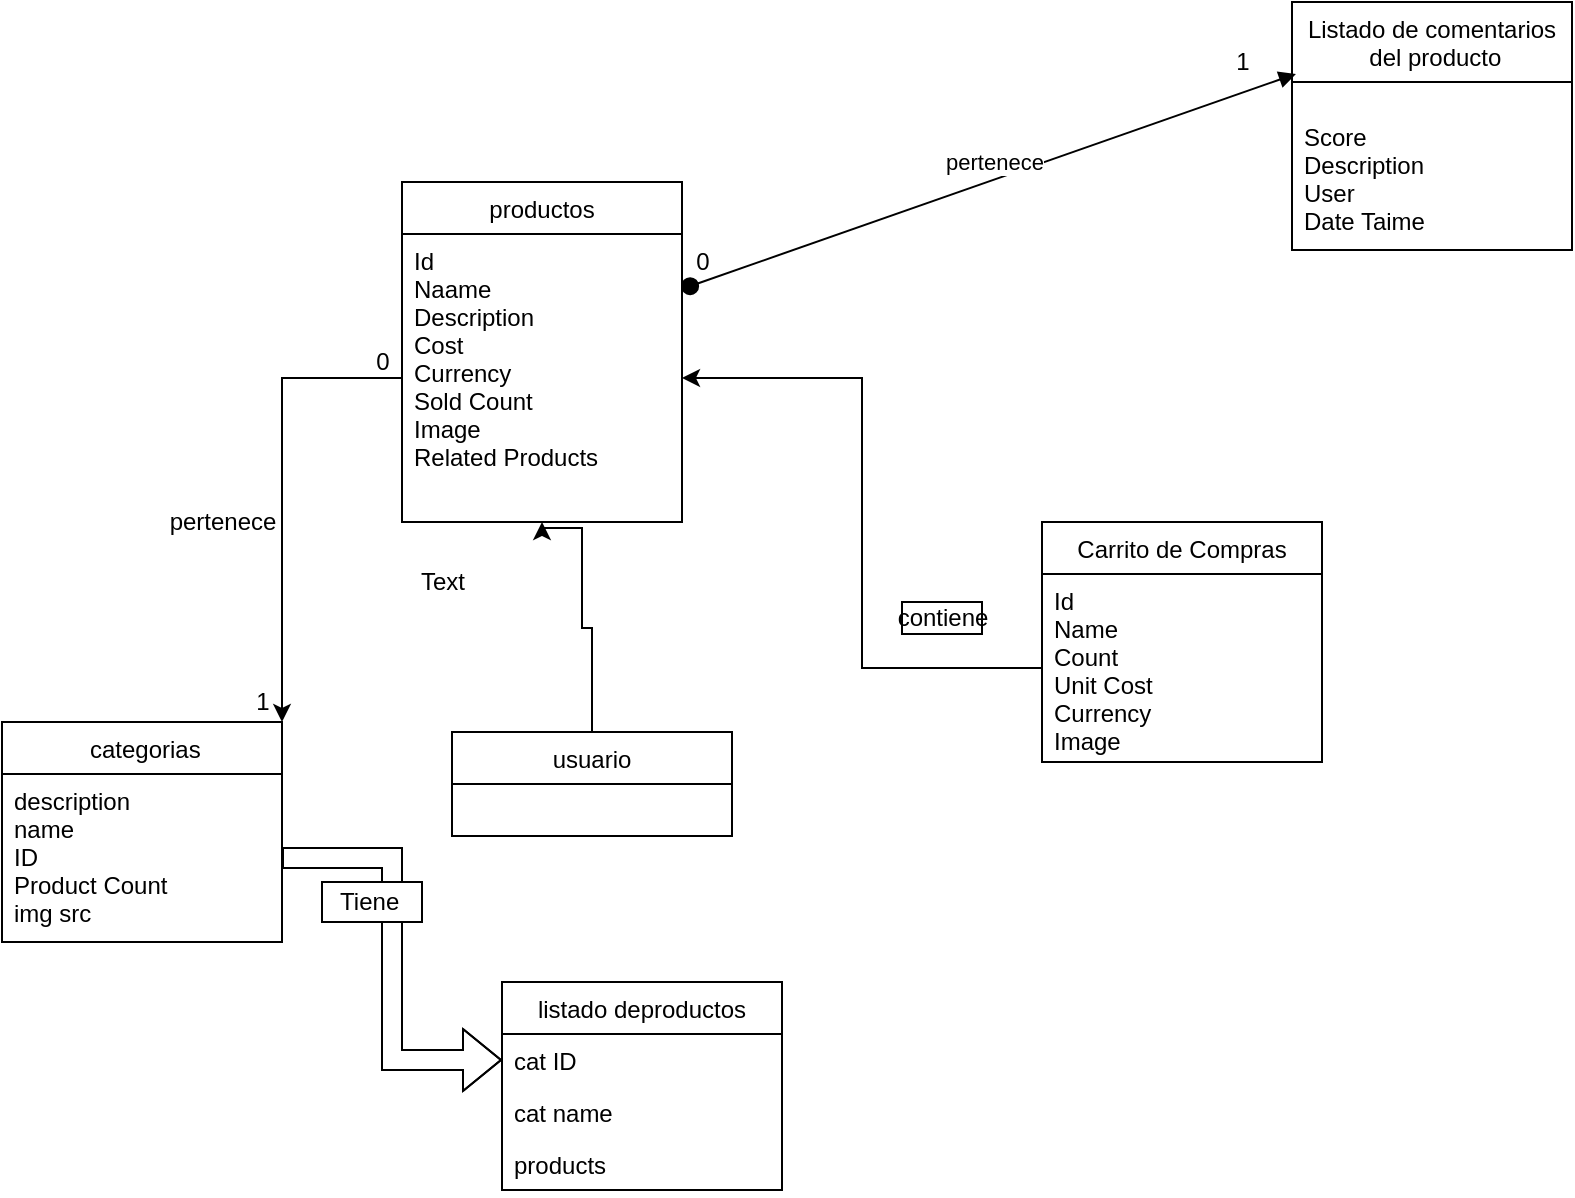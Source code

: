 <mxfile version="20.2.3" type="github">
  <diagram id="1KIuMfpzPwdHYrXs6pTj" name="Página-1">
    <mxGraphModel dx="1320" dy="1685" grid="1" gridSize="10" guides="1" tooltips="1" connect="1" arrows="1" fold="1" page="1" pageScale="1" pageWidth="827" pageHeight="1169" math="0" shadow="0">
      <root>
        <mxCell id="0" />
        <mxCell id="1" parent="0" />
        <mxCell id="cDu8sWclWB3xDDu5FwKi-1" value=" categorias" style="swimlane;fontStyle=0;childLayout=stackLayout;horizontal=1;startSize=26;fillColor=none;horizontalStack=0;resizeParent=1;resizeParentMax=0;resizeLast=0;collapsible=1;marginBottom=0;" parent="1" vertex="1">
          <mxGeometry x="10" y="210" width="140" height="110" as="geometry" />
        </mxCell>
        <mxCell id="cDu8sWclWB3xDDu5FwKi-4" value="description&#xa;name&#xa;ID&#xa;Product Count&#xa;img src" style="text;strokeColor=none;fillColor=none;align=left;verticalAlign=top;spacingLeft=4;spacingRight=4;overflow=hidden;rotatable=0;points=[[0,0.5],[1,0.5]];portConstraint=eastwest;" parent="cDu8sWclWB3xDDu5FwKi-1" vertex="1">
          <mxGeometry y="26" width="140" height="84" as="geometry" />
        </mxCell>
        <mxCell id="cDu8sWclWB3xDDu5FwKi-5" value="listado deproductos" style="swimlane;fontStyle=0;childLayout=stackLayout;horizontal=1;startSize=26;fillColor=none;horizontalStack=0;resizeParent=1;resizeParentMax=0;resizeLast=0;collapsible=1;marginBottom=0;" parent="1" vertex="1">
          <mxGeometry x="260" y="340" width="140" height="104" as="geometry" />
        </mxCell>
        <mxCell id="cDu8sWclWB3xDDu5FwKi-6" value="cat ID" style="text;strokeColor=none;fillColor=none;align=left;verticalAlign=top;spacingLeft=4;spacingRight=4;overflow=hidden;rotatable=0;points=[[0,0.5],[1,0.5]];portConstraint=eastwest;" parent="cDu8sWclWB3xDDu5FwKi-5" vertex="1">
          <mxGeometry y="26" width="140" height="26" as="geometry" />
        </mxCell>
        <mxCell id="cDu8sWclWB3xDDu5FwKi-7" value="cat name" style="text;strokeColor=none;fillColor=none;align=left;verticalAlign=top;spacingLeft=4;spacingRight=4;overflow=hidden;rotatable=0;points=[[0,0.5],[1,0.5]];portConstraint=eastwest;" parent="cDu8sWclWB3xDDu5FwKi-5" vertex="1">
          <mxGeometry y="52" width="140" height="26" as="geometry" />
        </mxCell>
        <mxCell id="cDu8sWclWB3xDDu5FwKi-8" value="products" style="text;strokeColor=none;fillColor=none;align=left;verticalAlign=top;spacingLeft=4;spacingRight=4;overflow=hidden;rotatable=0;points=[[0,0.5],[1,0.5]];portConstraint=eastwest;" parent="cDu8sWclWB3xDDu5FwKi-5" vertex="1">
          <mxGeometry y="78" width="140" height="26" as="geometry" />
        </mxCell>
        <mxCell id="cDu8sWclWB3xDDu5FwKi-9" value="productos" style="swimlane;fontStyle=0;childLayout=stackLayout;horizontal=1;startSize=26;fillColor=none;horizontalStack=0;resizeParent=1;resizeParentMax=0;resizeLast=0;collapsible=1;marginBottom=0;" parent="1" vertex="1">
          <mxGeometry x="210" y="-60" width="140" height="170" as="geometry" />
        </mxCell>
        <mxCell id="cDu8sWclWB3xDDu5FwKi-10" value="Id&#xa;Naame &#xa;Description&#xa;Cost&#xa;Currency&#xa;Sold Count&#xa;Image&#xa;Related Products" style="text;strokeColor=none;fillColor=none;align=left;verticalAlign=top;spacingLeft=4;spacingRight=4;overflow=hidden;rotatable=0;points=[[0,0.5],[1,0.5]];portConstraint=eastwest;" parent="cDu8sWclWB3xDDu5FwKi-9" vertex="1">
          <mxGeometry y="26" width="140" height="144" as="geometry" />
        </mxCell>
        <mxCell id="cDu8sWclWB3xDDu5FwKi-15" value="Listado de comentarios&#xa; del producto" style="swimlane;fontStyle=0;childLayout=stackLayout;horizontal=1;startSize=40;fillColor=none;horizontalStack=0;resizeParent=1;resizeParentMax=0;resizeLast=0;collapsible=1;marginBottom=0;" parent="1" vertex="1">
          <mxGeometry x="655" y="-150" width="140" height="124" as="geometry" />
        </mxCell>
        <mxCell id="cDu8sWclWB3xDDu5FwKi-16" value="&#xa;Score&#xa;Description&#xa;User &#xa;Date Taime" style="text;strokeColor=none;fillColor=none;align=left;verticalAlign=top;spacingLeft=4;spacingRight=4;overflow=hidden;rotatable=0;points=[[0,0.5],[1,0.5]];portConstraint=eastwest;" parent="cDu8sWclWB3xDDu5FwKi-15" vertex="1">
          <mxGeometry y="40" width="140" height="84" as="geometry" />
        </mxCell>
        <mxCell id="cDu8sWclWB3xDDu5FwKi-19" value="Carrito de Compras" style="swimlane;fontStyle=0;childLayout=stackLayout;horizontal=1;startSize=26;fillColor=none;horizontalStack=0;resizeParent=1;resizeParentMax=0;resizeLast=0;collapsible=1;marginBottom=0;" parent="1" vertex="1">
          <mxGeometry x="530" y="110" width="140" height="120" as="geometry" />
        </mxCell>
        <mxCell id="cDu8sWclWB3xDDu5FwKi-20" value="Id&#xa;Name&#xa;Count&#xa;Unit Cost&#xa;Currency&#xa;Image" style="text;strokeColor=none;fillColor=none;align=left;verticalAlign=top;spacingLeft=4;spacingRight=4;overflow=hidden;rotatable=0;points=[[0,0.5],[1,0.5]];portConstraint=eastwest;" parent="cDu8sWclWB3xDDu5FwKi-19" vertex="1">
          <mxGeometry y="26" width="140" height="94" as="geometry" />
        </mxCell>
        <mxCell id="cDu8sWclWB3xDDu5FwKi-25" value="" style="edgeStyle=orthogonalEdgeStyle;shape=flexArrow;rounded=0;orthogonalLoop=1;jettySize=auto;html=1;" parent="1" source="cDu8sWclWB3xDDu5FwKi-4" target="cDu8sWclWB3xDDu5FwKi-6" edge="1">
          <mxGeometry relative="1" as="geometry" />
        </mxCell>
        <mxCell id="cDu8sWclWB3xDDu5FwKi-30" value="Tiene&amp;nbsp;" style="html=1;" parent="1" vertex="1">
          <mxGeometry x="170" y="290" width="50" height="20" as="geometry" />
        </mxCell>
        <mxCell id="cDu8sWclWB3xDDu5FwKi-32" value="contiene" style="html=1;" parent="1" vertex="1">
          <mxGeometry x="460" y="150" width="40" height="16" as="geometry" />
        </mxCell>
        <mxCell id="znA-Sv3YyOlwmjKscyuM-32" style="edgeStyle=orthogonalEdgeStyle;rounded=0;orthogonalLoop=1;jettySize=auto;html=1;" edge="1" parent="1" source="znA-Sv3YyOlwmjKscyuM-1" target="cDu8sWclWB3xDDu5FwKi-10">
          <mxGeometry relative="1" as="geometry">
            <Array as="points">
              <mxPoint x="305" y="163" />
              <mxPoint x="300" y="163" />
              <mxPoint x="300" y="113" />
              <mxPoint x="280" y="113" />
            </Array>
          </mxGeometry>
        </mxCell>
        <mxCell id="znA-Sv3YyOlwmjKscyuM-1" value="usuario" style="swimlane;fontStyle=0;childLayout=stackLayout;horizontal=1;startSize=26;fillColor=none;horizontalStack=0;resizeParent=1;resizeParentMax=0;resizeLast=0;collapsible=1;marginBottom=0;" vertex="1" parent="1">
          <mxGeometry x="235" y="215" width="140" height="52" as="geometry">
            <mxRectangle x="340" y="390" width="80" height="30" as="alternateBounds" />
          </mxGeometry>
        </mxCell>
        <mxCell id="znA-Sv3YyOlwmjKscyuM-4" value=" " style="text;strokeColor=none;fillColor=none;align=left;verticalAlign=top;spacingLeft=4;spacingRight=4;overflow=hidden;rotatable=0;points=[[0,0.5],[1,0.5]];portConstraint=eastwest;" vertex="1" parent="znA-Sv3YyOlwmjKscyuM-1">
          <mxGeometry y="26" width="140" height="26" as="geometry" />
        </mxCell>
        <mxCell id="znA-Sv3YyOlwmjKscyuM-6" style="edgeStyle=orthogonalEdgeStyle;rounded=0;orthogonalLoop=1;jettySize=auto;html=1;" edge="1" parent="1" source="cDu8sWclWB3xDDu5FwKi-20" target="cDu8sWclWB3xDDu5FwKi-10">
          <mxGeometry relative="1" as="geometry" />
        </mxCell>
        <mxCell id="znA-Sv3YyOlwmjKscyuM-18" value="pertenece" style="text;html=1;align=center;verticalAlign=middle;resizable=0;points=[];autosize=1;strokeColor=none;fillColor=none;" vertex="1" parent="1">
          <mxGeometry x="80" y="95" width="80" height="30" as="geometry" />
        </mxCell>
        <mxCell id="znA-Sv3YyOlwmjKscyuM-24" value="pertenece" style="html=1;verticalAlign=bottom;startArrow=oval;startFill=1;endArrow=block;startSize=8;rounded=0;exitX=1.029;exitY=0.181;exitDx=0;exitDy=0;exitPerimeter=0;entryX=0.014;entryY=-0.048;entryDx=0;entryDy=0;entryPerimeter=0;" edge="1" parent="1" source="cDu8sWclWB3xDDu5FwKi-10" target="cDu8sWclWB3xDDu5FwKi-16">
          <mxGeometry width="60" relative="1" as="geometry">
            <mxPoint x="390" y="-31" as="sourcePoint" />
            <mxPoint x="450" y="-31" as="targetPoint" />
          </mxGeometry>
        </mxCell>
        <mxCell id="znA-Sv3YyOlwmjKscyuM-25" value="0" style="text;html=1;align=center;verticalAlign=middle;resizable=0;points=[];autosize=1;strokeColor=none;fillColor=none;" vertex="1" parent="1">
          <mxGeometry x="345" y="-35" width="30" height="30" as="geometry" />
        </mxCell>
        <mxCell id="znA-Sv3YyOlwmjKscyuM-28" style="edgeStyle=orthogonalEdgeStyle;rounded=0;orthogonalLoop=1;jettySize=auto;html=1;entryX=1;entryY=0;entryDx=0;entryDy=0;exitX=0;exitY=0.5;exitDx=0;exitDy=0;" edge="1" parent="1" source="cDu8sWclWB3xDDu5FwKi-10" target="cDu8sWclWB3xDDu5FwKi-1">
          <mxGeometry relative="1" as="geometry" />
        </mxCell>
        <mxCell id="znA-Sv3YyOlwmjKscyuM-29" value="0" style="text;html=1;align=center;verticalAlign=middle;resizable=0;points=[];autosize=1;strokeColor=none;fillColor=none;" vertex="1" parent="1">
          <mxGeometry x="185" y="15" width="30" height="30" as="geometry" />
        </mxCell>
        <mxCell id="znA-Sv3YyOlwmjKscyuM-30" value="1" style="text;html=1;align=center;verticalAlign=middle;resizable=0;points=[];autosize=1;strokeColor=none;fillColor=none;" vertex="1" parent="1">
          <mxGeometry x="125" y="185" width="30" height="30" as="geometry" />
        </mxCell>
        <mxCell id="znA-Sv3YyOlwmjKscyuM-31" value="1" style="text;html=1;align=center;verticalAlign=middle;resizable=0;points=[];autosize=1;strokeColor=none;fillColor=none;" vertex="1" parent="1">
          <mxGeometry x="615" y="-135" width="30" height="30" as="geometry" />
        </mxCell>
        <mxCell id="znA-Sv3YyOlwmjKscyuM-35" value="Text" style="text;html=1;align=center;verticalAlign=middle;resizable=0;points=[];autosize=1;strokeColor=none;fillColor=none;rotation=0;" vertex="1" parent="1">
          <mxGeometry x="210" y="130" width="40" height="20" as="geometry" />
        </mxCell>
      </root>
    </mxGraphModel>
  </diagram>
</mxfile>

